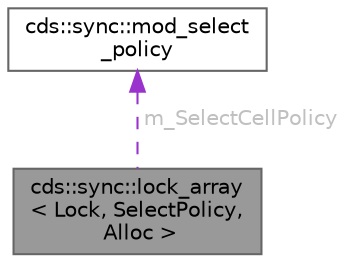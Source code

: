 digraph "cds::sync::lock_array&lt; Lock, SelectPolicy, Alloc &gt;"
{
 // LATEX_PDF_SIZE
  bgcolor="transparent";
  edge [fontname=Helvetica,fontsize=10,labelfontname=Helvetica,labelfontsize=10];
  node [fontname=Helvetica,fontsize=10,shape=box,height=0.2,width=0.4];
  Node1 [id="Node000001",label="cds::sync::lock_array\l\< Lock, SelectPolicy,\l Alloc \>",height=0.2,width=0.4,color="gray40", fillcolor="grey60", style="filled", fontcolor="black",tooltip="Array of locks"];
  Node2 -> Node1 [id="edge1_Node000001_Node000002",dir="back",color="darkorchid3",style="dashed",tooltip=" ",label=" m_SelectCellPolicy",fontcolor="grey" ];
  Node2 [id="Node000002",label="cds::sync::mod_select\l_policy",height=0.2,width=0.4,color="gray40", fillcolor="white", style="filled",URL="$structcds_1_1sync_1_1mod__select__policy.html",tooltip="The lock lock_array cell selection policy \"division by modulo\""];
}
